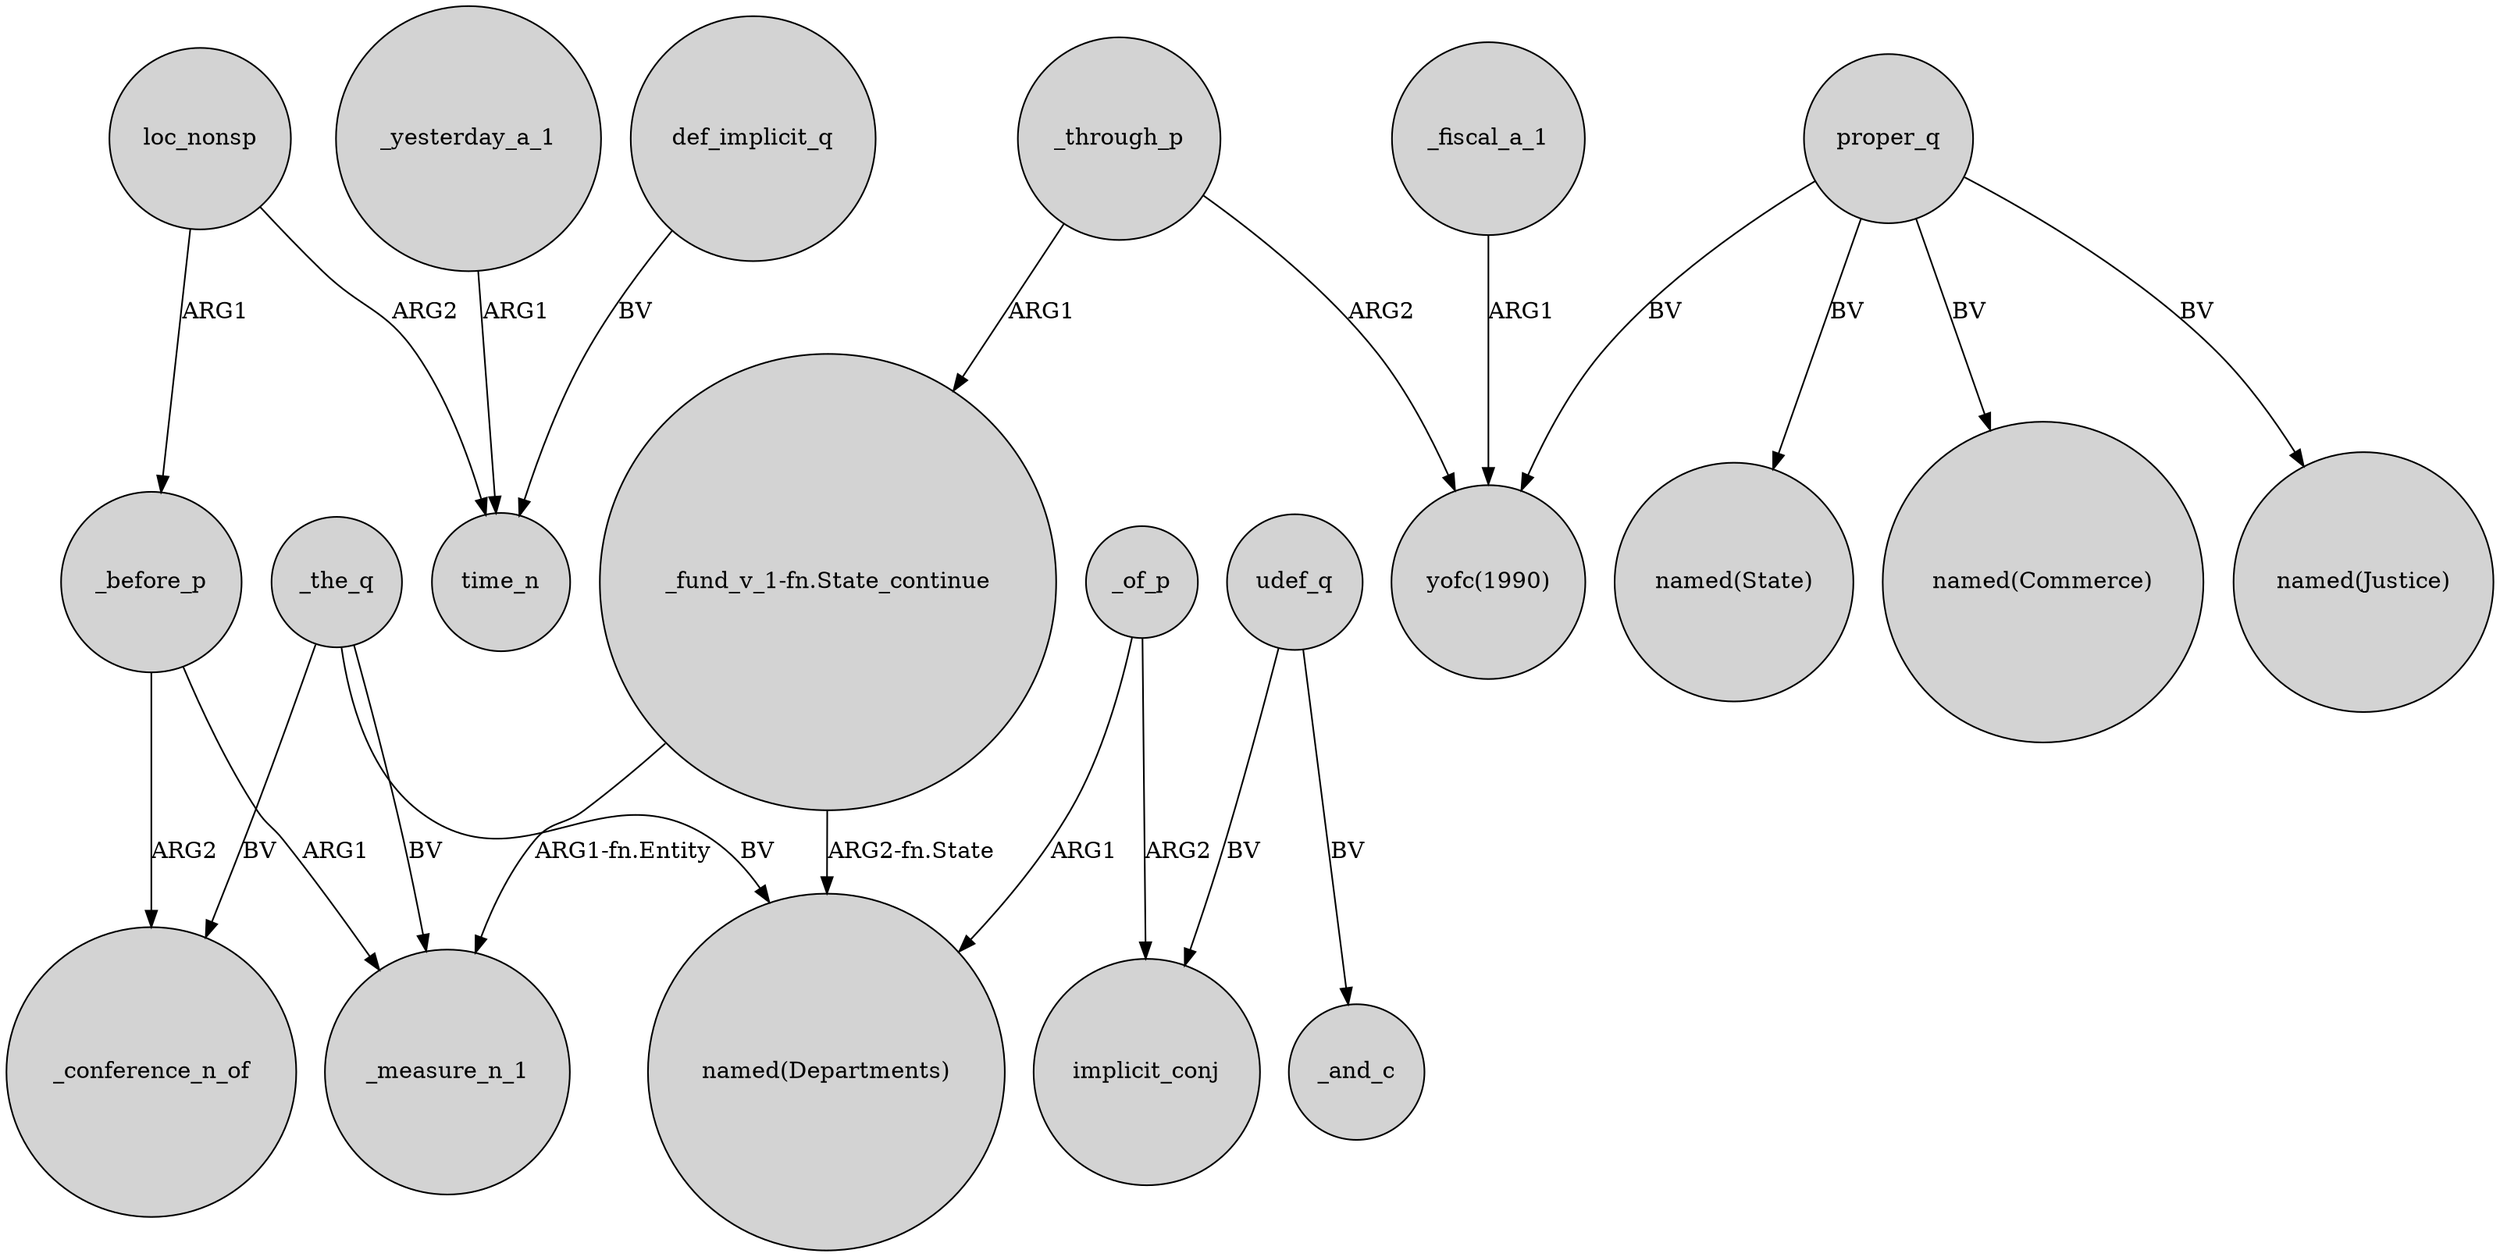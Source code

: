 digraph {
	node [shape=circle style=filled]
	"_fund_v_1-fn.State_continue" -> "named(Departments)" [label="ARG2-fn.State"]
	_through_p -> "_fund_v_1-fn.State_continue" [label=ARG1]
	_the_q -> _measure_n_1 [label=BV]
	_fiscal_a_1 -> "yofc(1990)" [label=ARG1]
	_of_p -> implicit_conj [label=ARG2]
	_yesterday_a_1 -> time_n [label=ARG1]
	"_fund_v_1-fn.State_continue" -> _measure_n_1 [label="ARG1-fn.Entity"]
	udef_q -> _and_c [label=BV]
	proper_q -> "named(State)" [label=BV]
	proper_q -> "named(Commerce)" [label=BV]
	_before_p -> _measure_n_1 [label=ARG1]
	proper_q -> "named(Justice)" [label=BV]
	_before_p -> _conference_n_of [label=ARG2]
	proper_q -> "yofc(1990)" [label=BV]
	_of_p -> "named(Departments)" [label=ARG1]
	loc_nonsp -> time_n [label=ARG2]
	_the_q -> _conference_n_of [label=BV]
	loc_nonsp -> _before_p [label=ARG1]
	def_implicit_q -> time_n [label=BV]
	udef_q -> implicit_conj [label=BV]
	_the_q -> "named(Departments)" [label=BV]
	_through_p -> "yofc(1990)" [label=ARG2]
}
